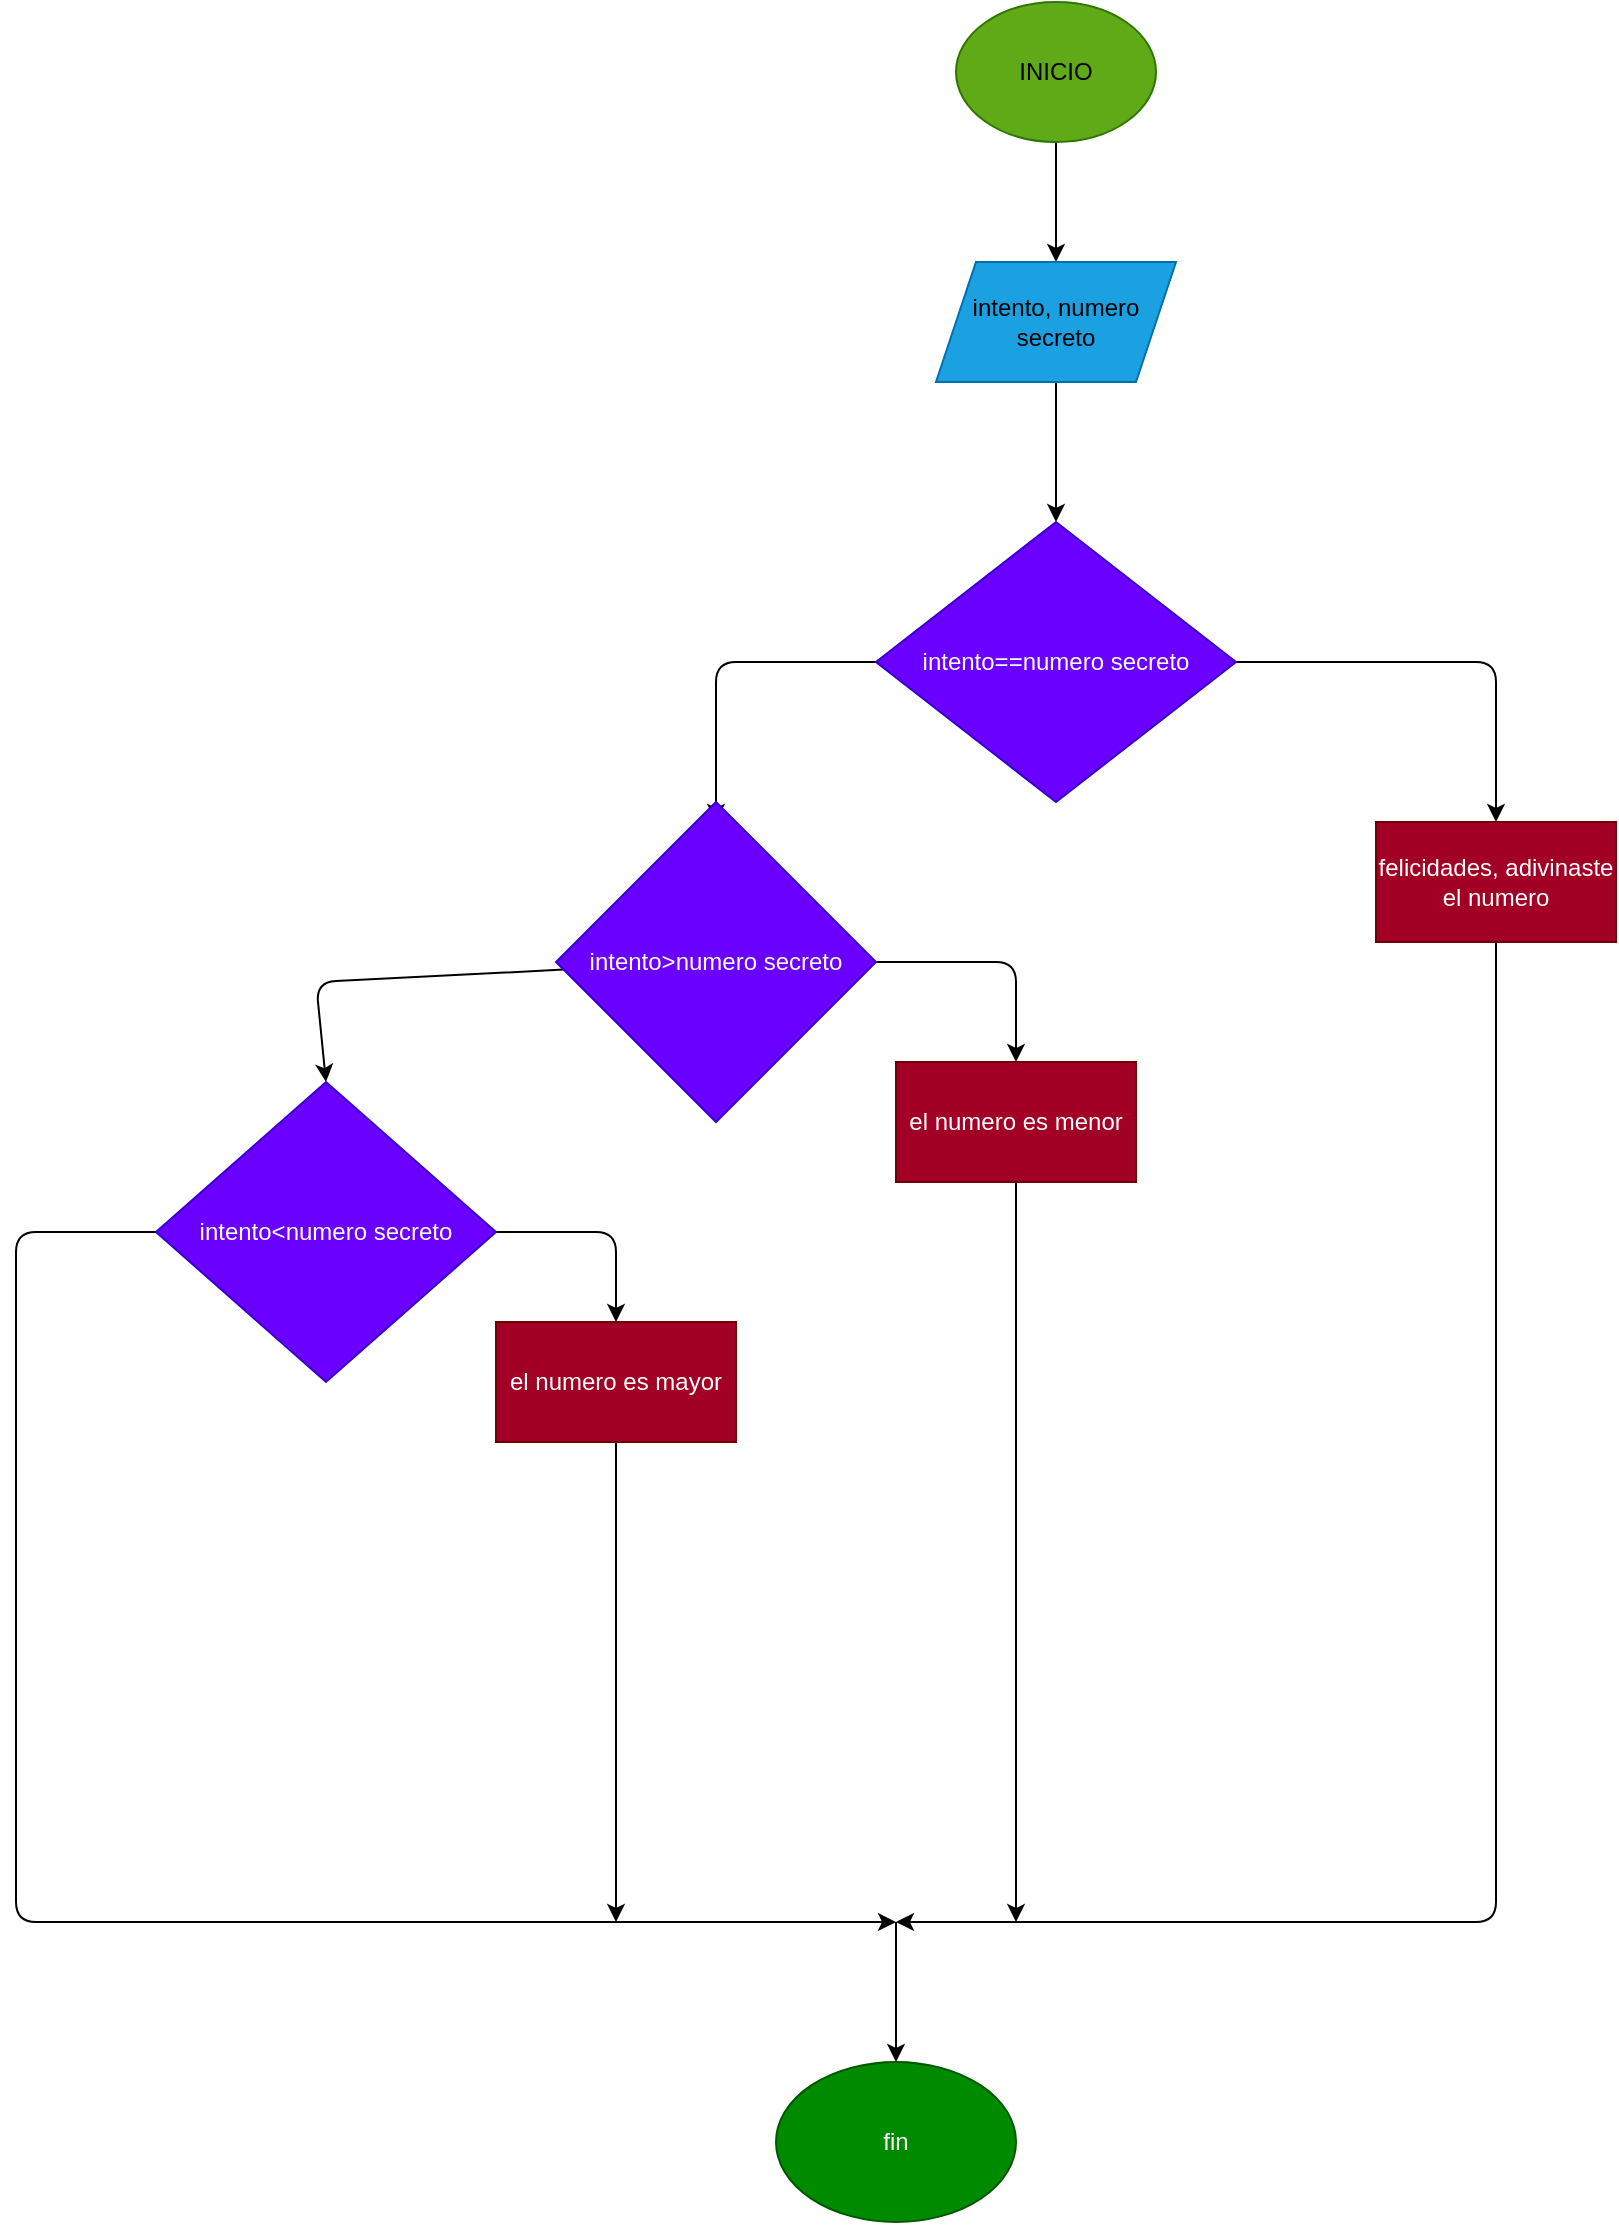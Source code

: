 <mxfile>
    <diagram id="OqJaIzFuPx6O2PO1Q-oa" name="Page-1">
        <mxGraphModel dx="1489" dy="413" grid="1" gridSize="10" guides="1" tooltips="1" connect="1" arrows="1" fold="1" page="1" pageScale="1" pageWidth="827" pageHeight="1169" math="0" shadow="0">
            <root>
                <mxCell id="0"/>
                <mxCell id="1" parent="0"/>
                <mxCell id="3" style="edgeStyle=none;html=1;fontColor=#000000;entryX=0.5;entryY=0;entryDx=0;entryDy=0;" parent="1" source="2" target="4" edge="1">
                    <mxGeometry relative="1" as="geometry">
                        <mxPoint x="290" y="130" as="targetPoint"/>
                    </mxGeometry>
                </mxCell>
                <mxCell id="2" value="&lt;font color=&quot;#000000&quot;&gt;INICIO&lt;/font&gt;" style="ellipse;whiteSpace=wrap;html=1;fillColor=#60a917;fontColor=#ffffff;strokeColor=#2D7600;" parent="1" vertex="1">
                    <mxGeometry x="400" y="10" width="100" height="70" as="geometry"/>
                </mxCell>
                <mxCell id="5" style="edgeStyle=none;html=1;fontColor=#000000;entryX=0.5;entryY=0;entryDx=0;entryDy=0;" parent="1" source="4" target="6" edge="1">
                    <mxGeometry relative="1" as="geometry">
                        <mxPoint x="290" y="250" as="targetPoint"/>
                    </mxGeometry>
                </mxCell>
                <mxCell id="4" value="&lt;font color=&quot;#000000&quot;&gt;intento, numero secreto&lt;/font&gt;" style="shape=parallelogram;perimeter=parallelogramPerimeter;whiteSpace=wrap;html=1;fixedSize=1;fontColor=#ffffff;fillColor=#1ba1e2;strokeColor=#006EAF;" parent="1" vertex="1">
                    <mxGeometry x="390" y="140" width="120" height="60" as="geometry"/>
                </mxCell>
                <mxCell id="7" style="edgeStyle=none;html=1;fontColor=#000000;" parent="1" source="6" edge="1">
                    <mxGeometry relative="1" as="geometry">
                        <mxPoint x="670" y="420" as="targetPoint"/>
                        <Array as="points">
                            <mxPoint x="670" y="340"/>
                        </Array>
                    </mxGeometry>
                </mxCell>
                <mxCell id="9" style="edgeStyle=none;html=1;fontColor=#000000;" parent="1" source="6" edge="1">
                    <mxGeometry relative="1" as="geometry">
                        <mxPoint x="280" y="420" as="targetPoint"/>
                        <Array as="points">
                            <mxPoint x="280" y="340"/>
                        </Array>
                    </mxGeometry>
                </mxCell>
                <mxCell id="6" value="intento==numero secreto" style="rhombus;whiteSpace=wrap;html=1;fontColor=#ffffff;fillColor=#6a00ff;strokeColor=#3700CC;" parent="1" vertex="1">
                    <mxGeometry x="360" y="270" width="180" height="140" as="geometry"/>
                </mxCell>
                <mxCell id="20" style="edgeStyle=none;html=1;fontColor=#000000;" parent="1" source="8" edge="1">
                    <mxGeometry relative="1" as="geometry">
                        <mxPoint x="370" y="970" as="targetPoint"/>
                        <Array as="points">
                            <mxPoint x="670" y="970"/>
                        </Array>
                    </mxGeometry>
                </mxCell>
                <mxCell id="8" value="felicidades, adivinaste el numero" style="rounded=0;whiteSpace=wrap;html=1;fontColor=#ffffff;fillColor=#a20025;strokeColor=#6F0000;" parent="1" vertex="1">
                    <mxGeometry x="610" y="420" width="120" height="60" as="geometry"/>
                </mxCell>
                <mxCell id="11" style="edgeStyle=none;html=1;fontColor=#000000;" parent="1" source="10" edge="1">
                    <mxGeometry relative="1" as="geometry">
                        <mxPoint x="430" y="540" as="targetPoint"/>
                        <Array as="points">
                            <mxPoint x="430" y="490"/>
                        </Array>
                    </mxGeometry>
                </mxCell>
                <mxCell id="13" style="edgeStyle=none;html=1;fontColor=#000000;entryX=0.5;entryY=0;entryDx=0;entryDy=0;" parent="1" source="10" target="14" edge="1">
                    <mxGeometry relative="1" as="geometry">
                        <mxPoint x="90" y="550" as="targetPoint"/>
                        <Array as="points">
                            <mxPoint x="80" y="500"/>
                        </Array>
                    </mxGeometry>
                </mxCell>
                <mxCell id="10" value="intento&amp;gt;numero secreto" style="rhombus;whiteSpace=wrap;html=1;fontColor=#ffffff;fillColor=#6a00ff;strokeColor=#3700CC;" parent="1" vertex="1">
                    <mxGeometry x="200" y="410" width="160" height="160" as="geometry"/>
                </mxCell>
                <mxCell id="19" style="edgeStyle=none;html=1;fontColor=#000000;" parent="1" source="12" edge="1">
                    <mxGeometry relative="1" as="geometry">
                        <mxPoint x="430" y="970" as="targetPoint"/>
                    </mxGeometry>
                </mxCell>
                <mxCell id="12" value="el numero es menor" style="rounded=0;whiteSpace=wrap;html=1;fontColor=#ffffff;fillColor=#a20025;strokeColor=#6F0000;" parent="1" vertex="1">
                    <mxGeometry x="370" y="540" width="120" height="60" as="geometry"/>
                </mxCell>
                <mxCell id="15" style="edgeStyle=none;html=1;fontColor=#000000;" parent="1" source="14" edge="1">
                    <mxGeometry relative="1" as="geometry">
                        <mxPoint x="230" y="670" as="targetPoint"/>
                        <Array as="points">
                            <mxPoint x="230" y="625"/>
                        </Array>
                    </mxGeometry>
                </mxCell>
                <mxCell id="23" style="edgeStyle=none;html=1;" edge="1" parent="1" source="14">
                    <mxGeometry relative="1" as="geometry">
                        <mxPoint x="370" y="970" as="targetPoint"/>
                        <Array as="points">
                            <mxPoint x="-70" y="625"/>
                            <mxPoint x="-70" y="970"/>
                        </Array>
                    </mxGeometry>
                </mxCell>
                <mxCell id="14" value="intento&amp;lt;numero secreto" style="rhombus;whiteSpace=wrap;html=1;fontColor=#ffffff;fillColor=#6a00ff;strokeColor=#3700CC;" parent="1" vertex="1">
                    <mxGeometry y="550" width="170" height="150" as="geometry"/>
                </mxCell>
                <mxCell id="18" style="edgeStyle=none;html=1;fontColor=#000000;" parent="1" source="16" edge="1">
                    <mxGeometry relative="1" as="geometry">
                        <mxPoint x="230" y="970" as="targetPoint"/>
                    </mxGeometry>
                </mxCell>
                <mxCell id="16" value="el numero es mayor" style="rounded=0;whiteSpace=wrap;html=1;fontColor=#ffffff;fillColor=#a20025;strokeColor=#6F0000;" parent="1" vertex="1">
                    <mxGeometry x="170" y="670" width="120" height="60" as="geometry"/>
                </mxCell>
                <mxCell id="21" value="" style="endArrow=classic;html=1;fontColor=#000000;" parent="1" edge="1">
                    <mxGeometry width="50" height="50" relative="1" as="geometry">
                        <mxPoint x="370" y="970" as="sourcePoint"/>
                        <mxPoint x="370" y="1040" as="targetPoint"/>
                    </mxGeometry>
                </mxCell>
                <mxCell id="22" value="fin" style="ellipse;whiteSpace=wrap;html=1;fontColor=#ffffff;fillColor=#008a00;strokeColor=#005700;" parent="1" vertex="1">
                    <mxGeometry x="310" y="1040" width="120" height="80" as="geometry"/>
                </mxCell>
            </root>
        </mxGraphModel>
    </diagram>
</mxfile>